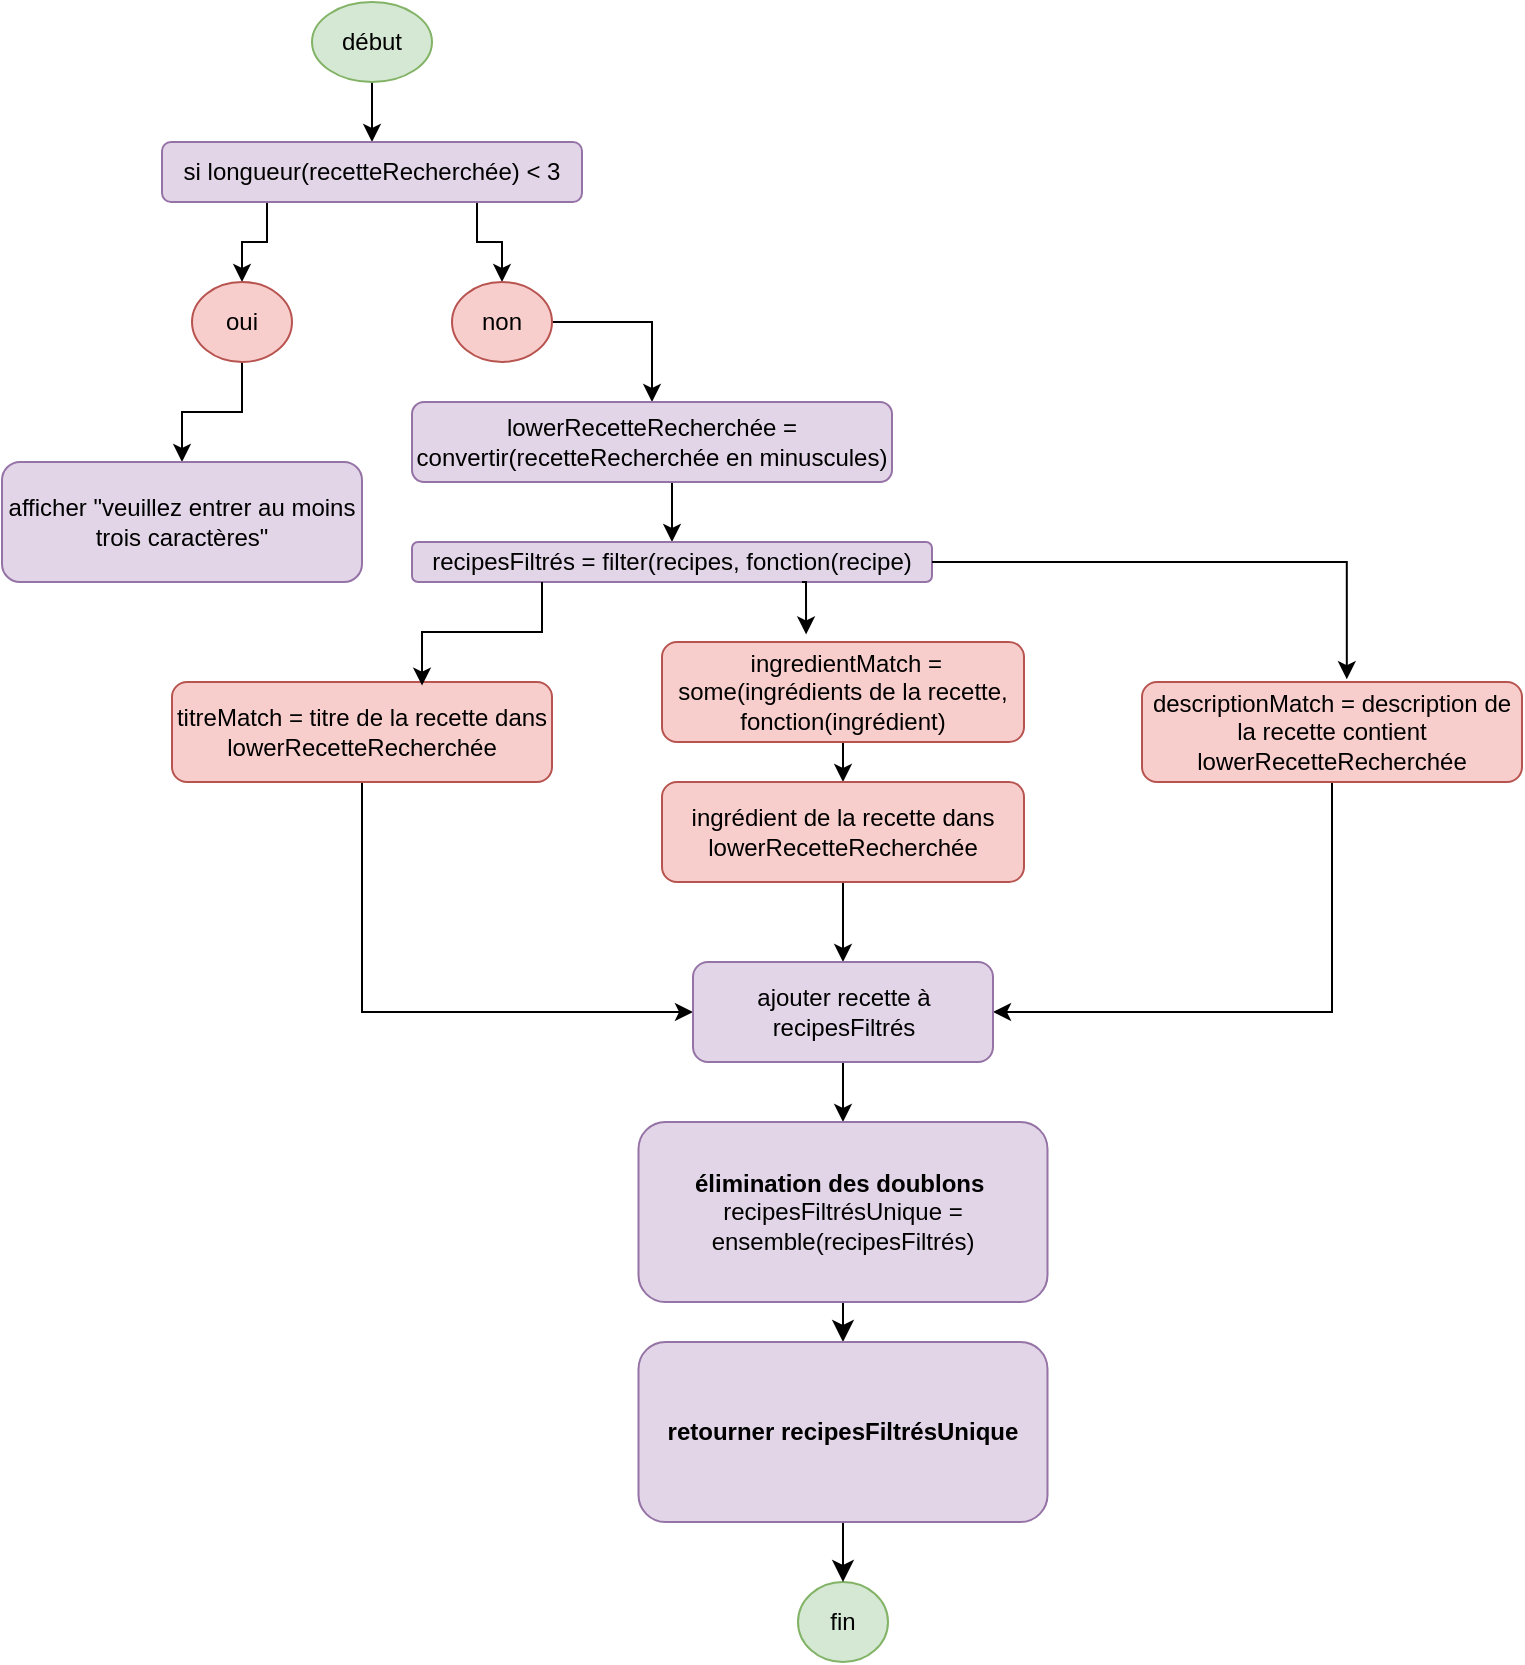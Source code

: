 <mxfile version="24.7.7">
  <diagram name="Page-1" id="3k2GI7umOkz1AsJeDrGB">
    <mxGraphModel dx="1348" dy="1741" grid="1" gridSize="10" guides="1" tooltips="1" connect="1" arrows="1" fold="1" page="1" pageScale="1" pageWidth="827" pageHeight="1169" math="0" shadow="0">
      <root>
        <mxCell id="0" />
        <mxCell id="1" parent="0" />
        <mxCell id="3-Dag1s_dqLoRyYHG3y7-7" style="edgeStyle=orthogonalEdgeStyle;rounded=0;orthogonalLoop=1;jettySize=auto;html=1;exitX=0.5;exitY=1;exitDx=0;exitDy=0;" parent="1" source="3-Dag1s_dqLoRyYHG3y7-1" target="3-Dag1s_dqLoRyYHG3y7-2" edge="1">
          <mxGeometry relative="1" as="geometry" />
        </mxCell>
        <mxCell id="3-Dag1s_dqLoRyYHG3y7-1" value="début" style="ellipse;whiteSpace=wrap;html=1;fillColor=#d5e8d4;strokeColor=#82b366;" parent="1" vertex="1">
          <mxGeometry x="135" y="-1140" width="60" height="40" as="geometry" />
        </mxCell>
        <mxCell id="3-Dag1s_dqLoRyYHG3y7-5" style="edgeStyle=orthogonalEdgeStyle;rounded=0;orthogonalLoop=1;jettySize=auto;html=1;exitX=0.25;exitY=1;exitDx=0;exitDy=0;entryX=0.5;entryY=0;entryDx=0;entryDy=0;" parent="1" source="3-Dag1s_dqLoRyYHG3y7-2" target="3-Dag1s_dqLoRyYHG3y7-3" edge="1">
          <mxGeometry relative="1" as="geometry" />
        </mxCell>
        <mxCell id="3-Dag1s_dqLoRyYHG3y7-6" style="edgeStyle=orthogonalEdgeStyle;rounded=0;orthogonalLoop=1;jettySize=auto;html=1;exitX=0.75;exitY=1;exitDx=0;exitDy=0;entryX=0.5;entryY=0;entryDx=0;entryDy=0;" parent="1" source="3-Dag1s_dqLoRyYHG3y7-2" target="3-Dag1s_dqLoRyYHG3y7-4" edge="1">
          <mxGeometry relative="1" as="geometry" />
        </mxCell>
        <mxCell id="3-Dag1s_dqLoRyYHG3y7-2" value="si longueur(recetteRecherchée) &amp;lt; 3" style="rounded=1;whiteSpace=wrap;html=1;fillColor=#e1d5e7;strokeColor=#9673a6;" parent="1" vertex="1">
          <mxGeometry x="60" y="-1070" width="210" height="30" as="geometry" />
        </mxCell>
        <mxCell id="3-Dag1s_dqLoRyYHG3y7-9" style="edgeStyle=orthogonalEdgeStyle;rounded=0;orthogonalLoop=1;jettySize=auto;html=1;exitX=0.5;exitY=1;exitDx=0;exitDy=0;" parent="1" source="3-Dag1s_dqLoRyYHG3y7-3" target="3-Dag1s_dqLoRyYHG3y7-8" edge="1">
          <mxGeometry relative="1" as="geometry" />
        </mxCell>
        <mxCell id="3-Dag1s_dqLoRyYHG3y7-3" value="oui" style="ellipse;whiteSpace=wrap;html=1;fillColor=#f8cecc;strokeColor=#b85450;" parent="1" vertex="1">
          <mxGeometry x="75" y="-1000" width="50" height="40" as="geometry" />
        </mxCell>
        <mxCell id="3-Dag1s_dqLoRyYHG3y7-14" style="edgeStyle=orthogonalEdgeStyle;rounded=0;orthogonalLoop=1;jettySize=auto;html=1;exitX=1;exitY=0.5;exitDx=0;exitDy=0;entryX=0.5;entryY=0;entryDx=0;entryDy=0;" parent="1" source="3-Dag1s_dqLoRyYHG3y7-4" target="3-Dag1s_dqLoRyYHG3y7-12" edge="1">
          <mxGeometry relative="1" as="geometry" />
        </mxCell>
        <mxCell id="3-Dag1s_dqLoRyYHG3y7-4" value="non" style="ellipse;whiteSpace=wrap;html=1;fillColor=#f8cecc;strokeColor=#b85450;" parent="1" vertex="1">
          <mxGeometry x="205" y="-1000" width="50" height="40" as="geometry" />
        </mxCell>
        <mxCell id="3-Dag1s_dqLoRyYHG3y7-8" value="afficher &quot;veuillez entrer au moins trois caractères&quot;" style="rounded=1;whiteSpace=wrap;html=1;fillColor=#e1d5e7;strokeColor=#9673a6;" parent="1" vertex="1">
          <mxGeometry x="-20" y="-910" width="180" height="60" as="geometry" />
        </mxCell>
        <mxCell id="3-Dag1s_dqLoRyYHG3y7-17" style="edgeStyle=orthogonalEdgeStyle;rounded=0;orthogonalLoop=1;jettySize=auto;html=1;exitX=0.5;exitY=1;exitDx=0;exitDy=0;entryX=0.5;entryY=0;entryDx=0;entryDy=0;" parent="1" source="3-Dag1s_dqLoRyYHG3y7-12" target="3-Dag1s_dqLoRyYHG3y7-16" edge="1">
          <mxGeometry relative="1" as="geometry" />
        </mxCell>
        <mxCell id="3-Dag1s_dqLoRyYHG3y7-12" value="lowerRecetteRecherchée = convertir(recetteRecherchée en minuscules)" style="rounded=1;whiteSpace=wrap;html=1;fillColor=#e1d5e7;strokeColor=#9673a6;" parent="1" vertex="1">
          <mxGeometry x="185" y="-940" width="240" height="40" as="geometry" />
        </mxCell>
        <mxCell id="3-Dag1s_dqLoRyYHG3y7-16" value="&lt;span style=&quot;text-align: left;&quot;&gt;recipesFiltrés = filter(recipes, fonction(recipe)&lt;/span&gt;" style="rounded=1;whiteSpace=wrap;html=1;fillColor=#e1d5e7;strokeColor=#9673a6;" parent="1" vertex="1">
          <mxGeometry x="185" y="-870" width="260" height="20" as="geometry" />
        </mxCell>
        <mxCell id="3-Dag1s_dqLoRyYHG3y7-43" style="edgeStyle=orthogonalEdgeStyle;rounded=0;orthogonalLoop=1;jettySize=auto;html=1;exitX=0.5;exitY=1;exitDx=0;exitDy=0;entryX=0;entryY=0.5;entryDx=0;entryDy=0;" parent="1" source="3-Dag1s_dqLoRyYHG3y7-19" target="3-Dag1s_dqLoRyYHG3y7-41" edge="1">
          <mxGeometry relative="1" as="geometry" />
        </mxCell>
        <mxCell id="3-Dag1s_dqLoRyYHG3y7-19" value="&lt;span style=&quot;text-align: left;&quot;&gt;titreMatch = titre de la recette dans lowerRecetteRecherchée&lt;/span&gt;" style="rounded=1;whiteSpace=wrap;html=1;fillColor=#f8cecc;strokeColor=#b85450;" parent="1" vertex="1">
          <mxGeometry x="65" y="-800" width="190" height="50" as="geometry" />
        </mxCell>
        <mxCell id="3-Dag1s_dqLoRyYHG3y7-39" style="edgeStyle=orthogonalEdgeStyle;rounded=0;orthogonalLoop=1;jettySize=auto;html=1;exitX=0.5;exitY=1;exitDx=0;exitDy=0;entryX=0.5;entryY=0;entryDx=0;entryDy=0;" parent="1" source="3-Dag1s_dqLoRyYHG3y7-20" target="3-Dag1s_dqLoRyYHG3y7-35" edge="1">
          <mxGeometry relative="1" as="geometry" />
        </mxCell>
        <mxCell id="3-Dag1s_dqLoRyYHG3y7-20" value="&amp;nbsp;ingredientMatch = some(ingrédients de la recette, fonction(ingrédient)" style="rounded=1;whiteSpace=wrap;html=1;fillColor=#f8cecc;strokeColor=#b85450;" parent="1" vertex="1">
          <mxGeometry x="310" y="-820" width="181" height="50" as="geometry" />
        </mxCell>
        <mxCell id="3-Dag1s_dqLoRyYHG3y7-44" style="edgeStyle=orthogonalEdgeStyle;rounded=0;orthogonalLoop=1;jettySize=auto;html=1;exitX=0.5;exitY=1;exitDx=0;exitDy=0;entryX=1;entryY=0.5;entryDx=0;entryDy=0;" parent="1" source="3-Dag1s_dqLoRyYHG3y7-21" target="3-Dag1s_dqLoRyYHG3y7-41" edge="1">
          <mxGeometry relative="1" as="geometry" />
        </mxCell>
        <mxCell id="3-Dag1s_dqLoRyYHG3y7-21" value="descriptionMatch = description de la recette contient lowerRecetteRecherchée" style="rounded=1;whiteSpace=wrap;html=1;fillColor=#f8cecc;strokeColor=#b85450;" parent="1" vertex="1">
          <mxGeometry x="550" y="-800" width="190" height="50" as="geometry" />
        </mxCell>
        <mxCell id="3-Dag1s_dqLoRyYHG3y7-42" style="edgeStyle=orthogonalEdgeStyle;rounded=0;orthogonalLoop=1;jettySize=auto;html=1;exitX=0.5;exitY=1;exitDx=0;exitDy=0;entryX=0.5;entryY=0;entryDx=0;entryDy=0;" parent="1" source="3-Dag1s_dqLoRyYHG3y7-35" target="3-Dag1s_dqLoRyYHG3y7-41" edge="1">
          <mxGeometry relative="1" as="geometry" />
        </mxCell>
        <mxCell id="3-Dag1s_dqLoRyYHG3y7-35" value="ingrédient de la recette dans lowerRecetteRecherchée" style="rounded=1;whiteSpace=wrap;html=1;fillColor=#f8cecc;strokeColor=#b85450;" parent="1" vertex="1">
          <mxGeometry x="310" y="-750" width="181" height="50" as="geometry" />
        </mxCell>
        <mxCell id="3-Dag1s_dqLoRyYHG3y7-36" style="edgeStyle=orthogonalEdgeStyle;rounded=0;orthogonalLoop=1;jettySize=auto;html=1;exitX=1;exitY=0.5;exitDx=0;exitDy=0;entryX=0.539;entryY=-0.028;entryDx=0;entryDy=0;entryPerimeter=0;" parent="1" source="3-Dag1s_dqLoRyYHG3y7-16" target="3-Dag1s_dqLoRyYHG3y7-21" edge="1">
          <mxGeometry relative="1" as="geometry" />
        </mxCell>
        <mxCell id="3-Dag1s_dqLoRyYHG3y7-37" style="edgeStyle=orthogonalEdgeStyle;rounded=0;orthogonalLoop=1;jettySize=auto;html=1;exitX=0.75;exitY=1;exitDx=0;exitDy=0;entryX=0.398;entryY=-0.076;entryDx=0;entryDy=0;entryPerimeter=0;" parent="1" source="3-Dag1s_dqLoRyYHG3y7-16" target="3-Dag1s_dqLoRyYHG3y7-20" edge="1">
          <mxGeometry relative="1" as="geometry" />
        </mxCell>
        <mxCell id="3-Dag1s_dqLoRyYHG3y7-38" style="edgeStyle=orthogonalEdgeStyle;rounded=0;orthogonalLoop=1;jettySize=auto;html=1;exitX=0.25;exitY=1;exitDx=0;exitDy=0;entryX=0.658;entryY=0.036;entryDx=0;entryDy=0;entryPerimeter=0;" parent="1" source="3-Dag1s_dqLoRyYHG3y7-16" target="3-Dag1s_dqLoRyYHG3y7-19" edge="1">
          <mxGeometry relative="1" as="geometry" />
        </mxCell>
        <mxCell id="3-Dag1s_dqLoRyYHG3y7-46" style="edgeStyle=orthogonalEdgeStyle;rounded=0;orthogonalLoop=1;jettySize=auto;html=1;exitX=0.5;exitY=1;exitDx=0;exitDy=0;entryX=0.5;entryY=0;entryDx=0;entryDy=0;" parent="1" source="3-Dag1s_dqLoRyYHG3y7-41" target="3-Dag1s_dqLoRyYHG3y7-45" edge="1">
          <mxGeometry relative="1" as="geometry" />
        </mxCell>
        <mxCell id="3-Dag1s_dqLoRyYHG3y7-41" value="&lt;span style=&quot;text-align: left;&quot;&gt;ajouter recette à recipesFiltrés&lt;/span&gt;" style="rounded=1;whiteSpace=wrap;html=1;fillColor=#e1d5e7;strokeColor=#9673a6;" parent="1" vertex="1">
          <mxGeometry x="325.5" y="-660" width="150" height="50" as="geometry" />
        </mxCell>
        <mxCell id="NBby1GUL53pNBU2tPlBh-3" style="edgeStyle=none;curved=1;rounded=0;orthogonalLoop=1;jettySize=auto;html=1;exitX=0.5;exitY=1;exitDx=0;exitDy=0;entryX=0.5;entryY=0;entryDx=0;entryDy=0;fontSize=12;startSize=8;endSize=8;" edge="1" parent="1" source="3-Dag1s_dqLoRyYHG3y7-45" target="NBby1GUL53pNBU2tPlBh-2">
          <mxGeometry relative="1" as="geometry" />
        </mxCell>
        <mxCell id="3-Dag1s_dqLoRyYHG3y7-45" value="&lt;b&gt;élimination des doublons&amp;nbsp;&lt;/b&gt;&lt;div&gt;recipesFiltrésUnique = ensemble(recipesFiltrés)&lt;/div&gt;" style="rounded=1;whiteSpace=wrap;html=1;fillColor=#e1d5e7;strokeColor=#9673a6;" parent="1" vertex="1">
          <mxGeometry x="298.25" y="-580" width="204.5" height="90" as="geometry" />
        </mxCell>
        <mxCell id="NBby1GUL53pNBU2tPlBh-1" value="fin" style="ellipse;whiteSpace=wrap;html=1;fillColor=#d5e8d4;strokeColor=#82b366;" vertex="1" parent="1">
          <mxGeometry x="378" y="-350" width="45" height="40" as="geometry" />
        </mxCell>
        <mxCell id="NBby1GUL53pNBU2tPlBh-4" style="edgeStyle=none;curved=1;rounded=0;orthogonalLoop=1;jettySize=auto;html=1;exitX=0.5;exitY=1;exitDx=0;exitDy=0;entryX=0.5;entryY=0;entryDx=0;entryDy=0;fontSize=12;startSize=8;endSize=8;" edge="1" parent="1" source="NBby1GUL53pNBU2tPlBh-2" target="NBby1GUL53pNBU2tPlBh-1">
          <mxGeometry relative="1" as="geometry" />
        </mxCell>
        <mxCell id="NBby1GUL53pNBU2tPlBh-2" value="&lt;b&gt;retourner recipesFiltrésUnique&lt;/b&gt;" style="rounded=1;whiteSpace=wrap;html=1;fillColor=#e1d5e7;strokeColor=#9673a6;" vertex="1" parent="1">
          <mxGeometry x="298.25" y="-470" width="204.5" height="90" as="geometry" />
        </mxCell>
      </root>
    </mxGraphModel>
  </diagram>
</mxfile>
